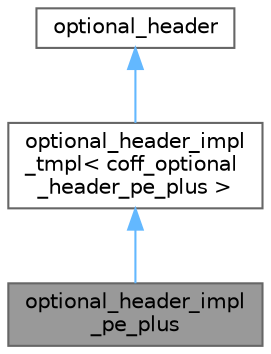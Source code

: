 digraph "optional_header_impl_pe_plus"
{
 // LATEX_PDF_SIZE
  bgcolor="transparent";
  edge [fontname=Helvetica,fontsize=10,labelfontname=Helvetica,labelfontsize=10];
  node [fontname=Helvetica,fontsize=10,shape=box,height=0.2,width=0.4];
  Node1 [id="Node000001",label="optional_header_impl\l_pe_plus",height=0.2,width=0.4,color="gray40", fillcolor="grey60", style="filled", fontcolor="black",tooltip="Class for accessing a COFF file optional header, for the PE32+ format."];
  Node2 -> Node1 [id="edge1_Node000001_Node000002",dir="back",color="steelblue1",style="solid",tooltip=" "];
  Node2 [id="Node000002",label="optional_header_impl\l_tmpl\< coff_optional\l_header_pe_plus \>",height=0.2,width=0.4,color="gray40", fillcolor="white", style="filled",URL="$class_c_o_f_f_i_1_1optional__header__impl__tmpl.html",tooltip=" "];
  Node3 -> Node2 [id="edge2_Node000002_Node000003",dir="back",color="steelblue1",style="solid",tooltip=" "];
  Node3 [id="Node000003",label="optional_header",height=0.2,width=0.4,color="gray40", fillcolor="white", style="filled",URL="$class_c_o_f_f_i_1_1optional__header.html",tooltip="Interface class for accessing the COFF file optional header, for all the COFF architectures."];
}
